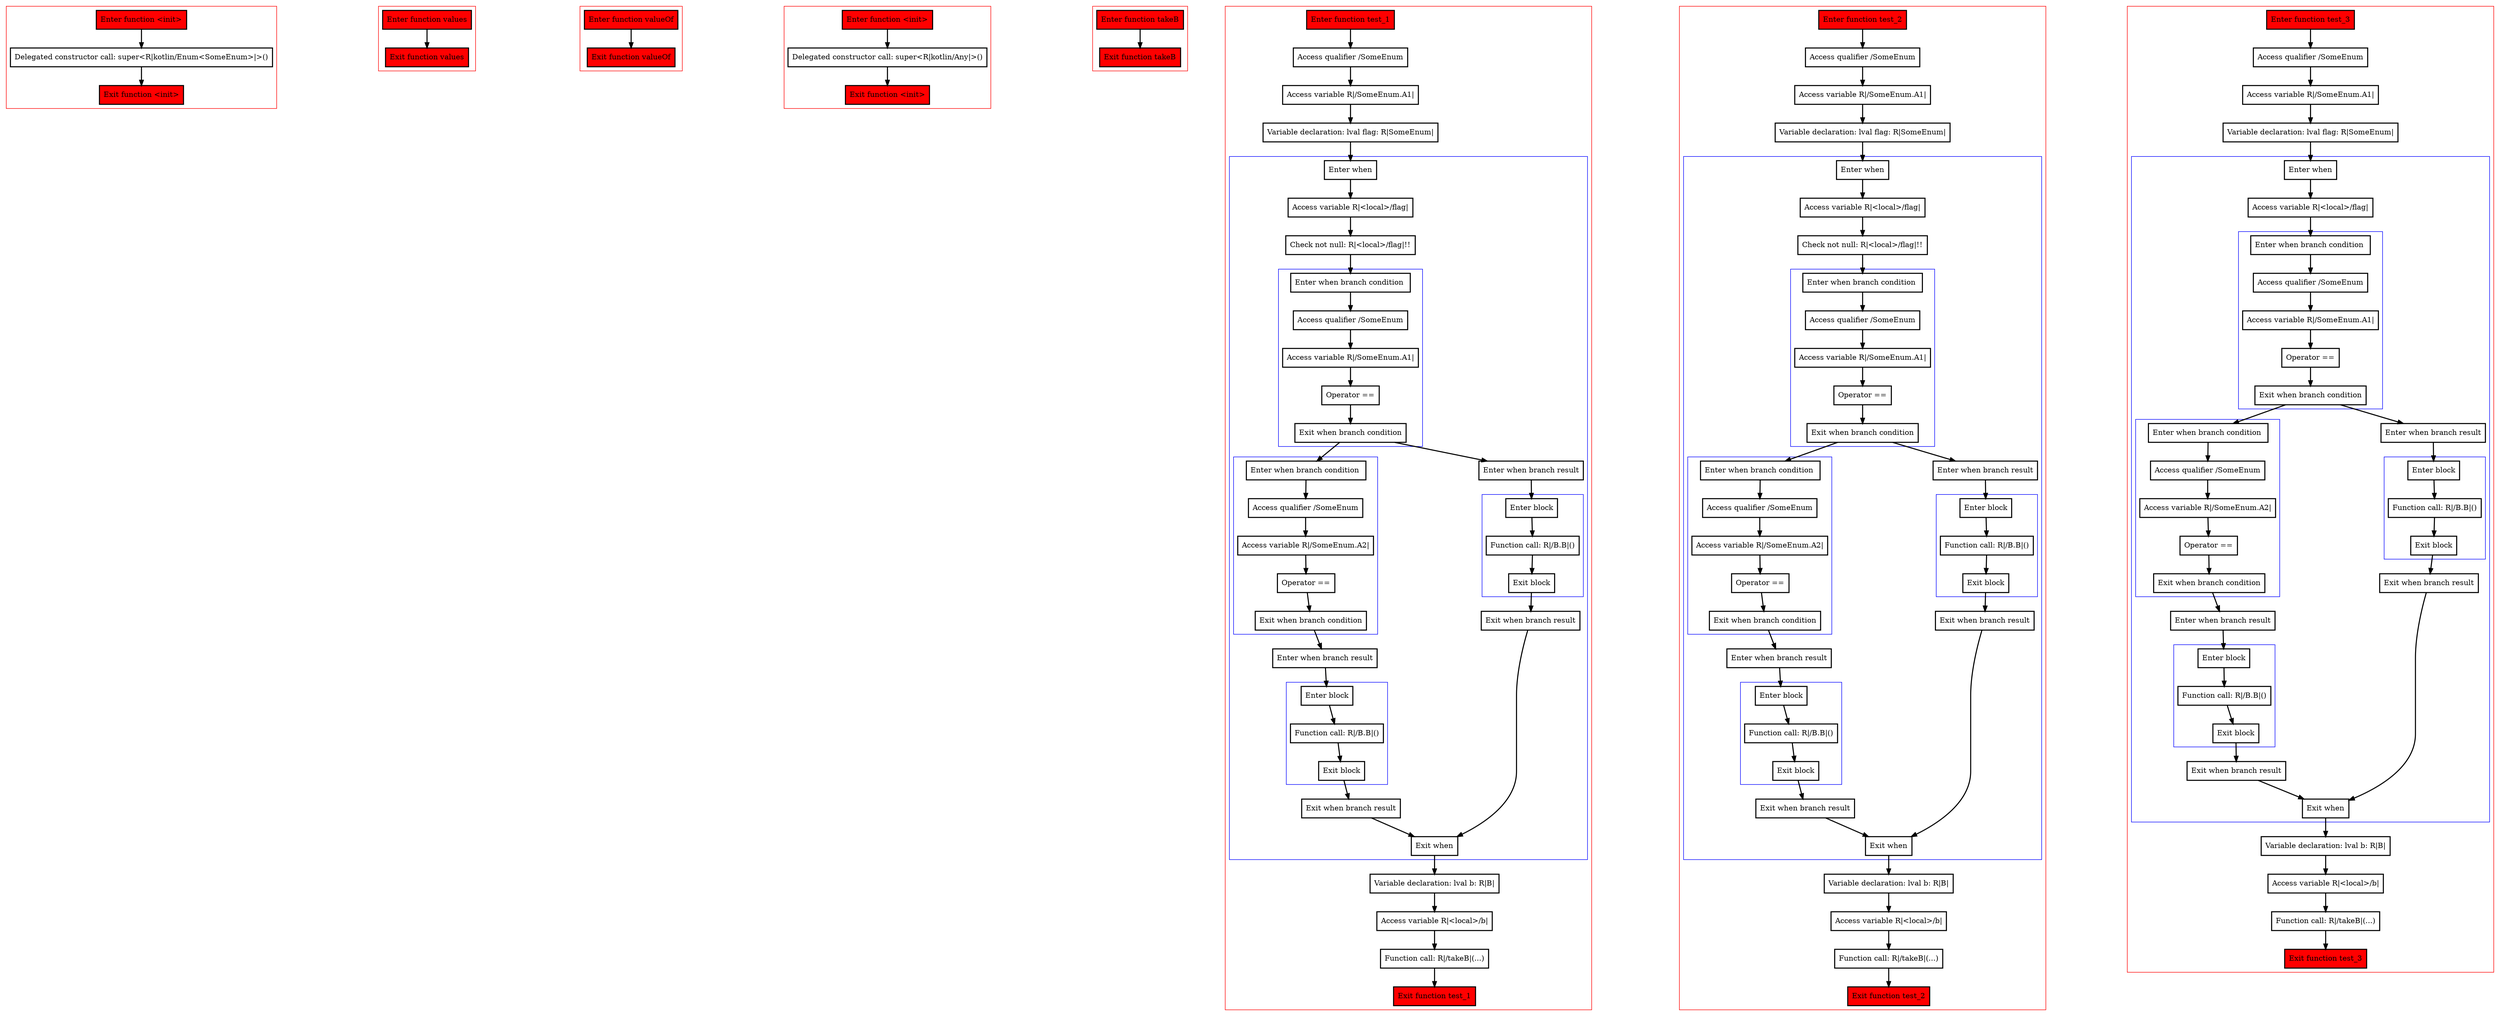 digraph exhaustiveWhenAndDNNType_kt {
    graph [nodesep=3]
    node [shape=box penwidth=2]
    edge [penwidth=2]

    subgraph cluster_0 {
        color=red
        0 [label="Enter function <init>" style="filled" fillcolor=red];
        1 [label="Delegated constructor call: super<R|kotlin/Enum<SomeEnum>|>()"];
        2 [label="Exit function <init>" style="filled" fillcolor=red];
    }

    0 -> {1};
    1 -> {2};

    subgraph cluster_1 {
        color=red
        3 [label="Enter function values" style="filled" fillcolor=red];
        4 [label="Exit function values" style="filled" fillcolor=red];
    }

    3 -> {4};

    subgraph cluster_2 {
        color=red
        5 [label="Enter function valueOf" style="filled" fillcolor=red];
        6 [label="Exit function valueOf" style="filled" fillcolor=red];
    }

    5 -> {6};

    subgraph cluster_3 {
        color=red
        7 [label="Enter function <init>" style="filled" fillcolor=red];
        8 [label="Delegated constructor call: super<R|kotlin/Any|>()"];
        9 [label="Exit function <init>" style="filled" fillcolor=red];
    }

    7 -> {8};
    8 -> {9};

    subgraph cluster_4 {
        color=red
        10 [label="Enter function takeB" style="filled" fillcolor=red];
        11 [label="Exit function takeB" style="filled" fillcolor=red];
    }

    10 -> {11};

    subgraph cluster_5 {
        color=red
        12 [label="Enter function test_1" style="filled" fillcolor=red];
        13 [label="Access qualifier /SomeEnum"];
        14 [label="Access variable R|/SomeEnum.A1|"];
        15 [label="Variable declaration: lval flag: R|SomeEnum|"];
        subgraph cluster_6 {
            color=blue
            16 [label="Enter when"];
            17 [label="Access variable R|<local>/flag|"];
            18 [label="Check not null: R|<local>/flag|!!"];
            subgraph cluster_7 {
                color=blue
                19 [label="Enter when branch condition "];
                20 [label="Access qualifier /SomeEnum"];
                21 [label="Access variable R|/SomeEnum.A1|"];
                22 [label="Operator =="];
                23 [label="Exit when branch condition"];
            }
            subgraph cluster_8 {
                color=blue
                24 [label="Enter when branch condition "];
                25 [label="Access qualifier /SomeEnum"];
                26 [label="Access variable R|/SomeEnum.A2|"];
                27 [label="Operator =="];
                28 [label="Exit when branch condition"];
            }
            29 [label="Enter when branch result"];
            subgraph cluster_9 {
                color=blue
                30 [label="Enter block"];
                31 [label="Function call: R|/B.B|()"];
                32 [label="Exit block"];
            }
            33 [label="Exit when branch result"];
            34 [label="Enter when branch result"];
            subgraph cluster_10 {
                color=blue
                35 [label="Enter block"];
                36 [label="Function call: R|/B.B|()"];
                37 [label="Exit block"];
            }
            38 [label="Exit when branch result"];
            39 [label="Exit when"];
        }
        40 [label="Variable declaration: lval b: R|B|"];
        41 [label="Access variable R|<local>/b|"];
        42 [label="Function call: R|/takeB|(...)"];
        43 [label="Exit function test_1" style="filled" fillcolor=red];
    }

    12 -> {13};
    13 -> {14};
    14 -> {15};
    15 -> {16};
    16 -> {17};
    17 -> {18};
    18 -> {19};
    19 -> {20};
    20 -> {21};
    21 -> {22};
    22 -> {23};
    23 -> {34 24};
    24 -> {25};
    25 -> {26};
    26 -> {27};
    27 -> {28};
    28 -> {29};
    29 -> {30};
    30 -> {31};
    31 -> {32};
    32 -> {33};
    33 -> {39};
    34 -> {35};
    35 -> {36};
    36 -> {37};
    37 -> {38};
    38 -> {39};
    39 -> {40};
    40 -> {41};
    41 -> {42};
    42 -> {43};

    subgraph cluster_11 {
        color=red
        44 [label="Enter function test_2" style="filled" fillcolor=red];
        45 [label="Access qualifier /SomeEnum"];
        46 [label="Access variable R|/SomeEnum.A1|"];
        47 [label="Variable declaration: lval flag: R|SomeEnum|"];
        subgraph cluster_12 {
            color=blue
            48 [label="Enter when"];
            49 [label="Access variable R|<local>/flag|"];
            50 [label="Check not null: R|<local>/flag|!!"];
            subgraph cluster_13 {
                color=blue
                51 [label="Enter when branch condition "];
                52 [label="Access qualifier /SomeEnum"];
                53 [label="Access variable R|/SomeEnum.A1|"];
                54 [label="Operator =="];
                55 [label="Exit when branch condition"];
            }
            subgraph cluster_14 {
                color=blue
                56 [label="Enter when branch condition "];
                57 [label="Access qualifier /SomeEnum"];
                58 [label="Access variable R|/SomeEnum.A2|"];
                59 [label="Operator =="];
                60 [label="Exit when branch condition"];
            }
            61 [label="Enter when branch result"];
            subgraph cluster_15 {
                color=blue
                62 [label="Enter block"];
                63 [label="Function call: R|/B.B|()"];
                64 [label="Exit block"];
            }
            65 [label="Exit when branch result"];
            66 [label="Enter when branch result"];
            subgraph cluster_16 {
                color=blue
                67 [label="Enter block"];
                68 [label="Function call: R|/B.B|()"];
                69 [label="Exit block"];
            }
            70 [label="Exit when branch result"];
            71 [label="Exit when"];
        }
        72 [label="Variable declaration: lval b: R|B|"];
        73 [label="Access variable R|<local>/b|"];
        74 [label="Function call: R|/takeB|(...)"];
        75 [label="Exit function test_2" style="filled" fillcolor=red];
    }

    44 -> {45};
    45 -> {46};
    46 -> {47};
    47 -> {48};
    48 -> {49};
    49 -> {50};
    50 -> {51};
    51 -> {52};
    52 -> {53};
    53 -> {54};
    54 -> {55};
    55 -> {66 56};
    56 -> {57};
    57 -> {58};
    58 -> {59};
    59 -> {60};
    60 -> {61};
    61 -> {62};
    62 -> {63};
    63 -> {64};
    64 -> {65};
    65 -> {71};
    66 -> {67};
    67 -> {68};
    68 -> {69};
    69 -> {70};
    70 -> {71};
    71 -> {72};
    72 -> {73};
    73 -> {74};
    74 -> {75};

    subgraph cluster_17 {
        color=red
        76 [label="Enter function test_3" style="filled" fillcolor=red];
        77 [label="Access qualifier /SomeEnum"];
        78 [label="Access variable R|/SomeEnum.A1|"];
        79 [label="Variable declaration: lval flag: R|SomeEnum|"];
        subgraph cluster_18 {
            color=blue
            80 [label="Enter when"];
            81 [label="Access variable R|<local>/flag|"];
            subgraph cluster_19 {
                color=blue
                82 [label="Enter when branch condition "];
                83 [label="Access qualifier /SomeEnum"];
                84 [label="Access variable R|/SomeEnum.A1|"];
                85 [label="Operator =="];
                86 [label="Exit when branch condition"];
            }
            subgraph cluster_20 {
                color=blue
                87 [label="Enter when branch condition "];
                88 [label="Access qualifier /SomeEnum"];
                89 [label="Access variable R|/SomeEnum.A2|"];
                90 [label="Operator =="];
                91 [label="Exit when branch condition"];
            }
            92 [label="Enter when branch result"];
            subgraph cluster_21 {
                color=blue
                93 [label="Enter block"];
                94 [label="Function call: R|/B.B|()"];
                95 [label="Exit block"];
            }
            96 [label="Exit when branch result"];
            97 [label="Enter when branch result"];
            subgraph cluster_22 {
                color=blue
                98 [label="Enter block"];
                99 [label="Function call: R|/B.B|()"];
                100 [label="Exit block"];
            }
            101 [label="Exit when branch result"];
            102 [label="Exit when"];
        }
        103 [label="Variable declaration: lval b: R|B|"];
        104 [label="Access variable R|<local>/b|"];
        105 [label="Function call: R|/takeB|(...)"];
        106 [label="Exit function test_3" style="filled" fillcolor=red];
    }

    76 -> {77};
    77 -> {78};
    78 -> {79};
    79 -> {80};
    80 -> {81};
    81 -> {82};
    82 -> {83};
    83 -> {84};
    84 -> {85};
    85 -> {86};
    86 -> {97 87};
    87 -> {88};
    88 -> {89};
    89 -> {90};
    90 -> {91};
    91 -> {92};
    92 -> {93};
    93 -> {94};
    94 -> {95};
    95 -> {96};
    96 -> {102};
    97 -> {98};
    98 -> {99};
    99 -> {100};
    100 -> {101};
    101 -> {102};
    102 -> {103};
    103 -> {104};
    104 -> {105};
    105 -> {106};

}
